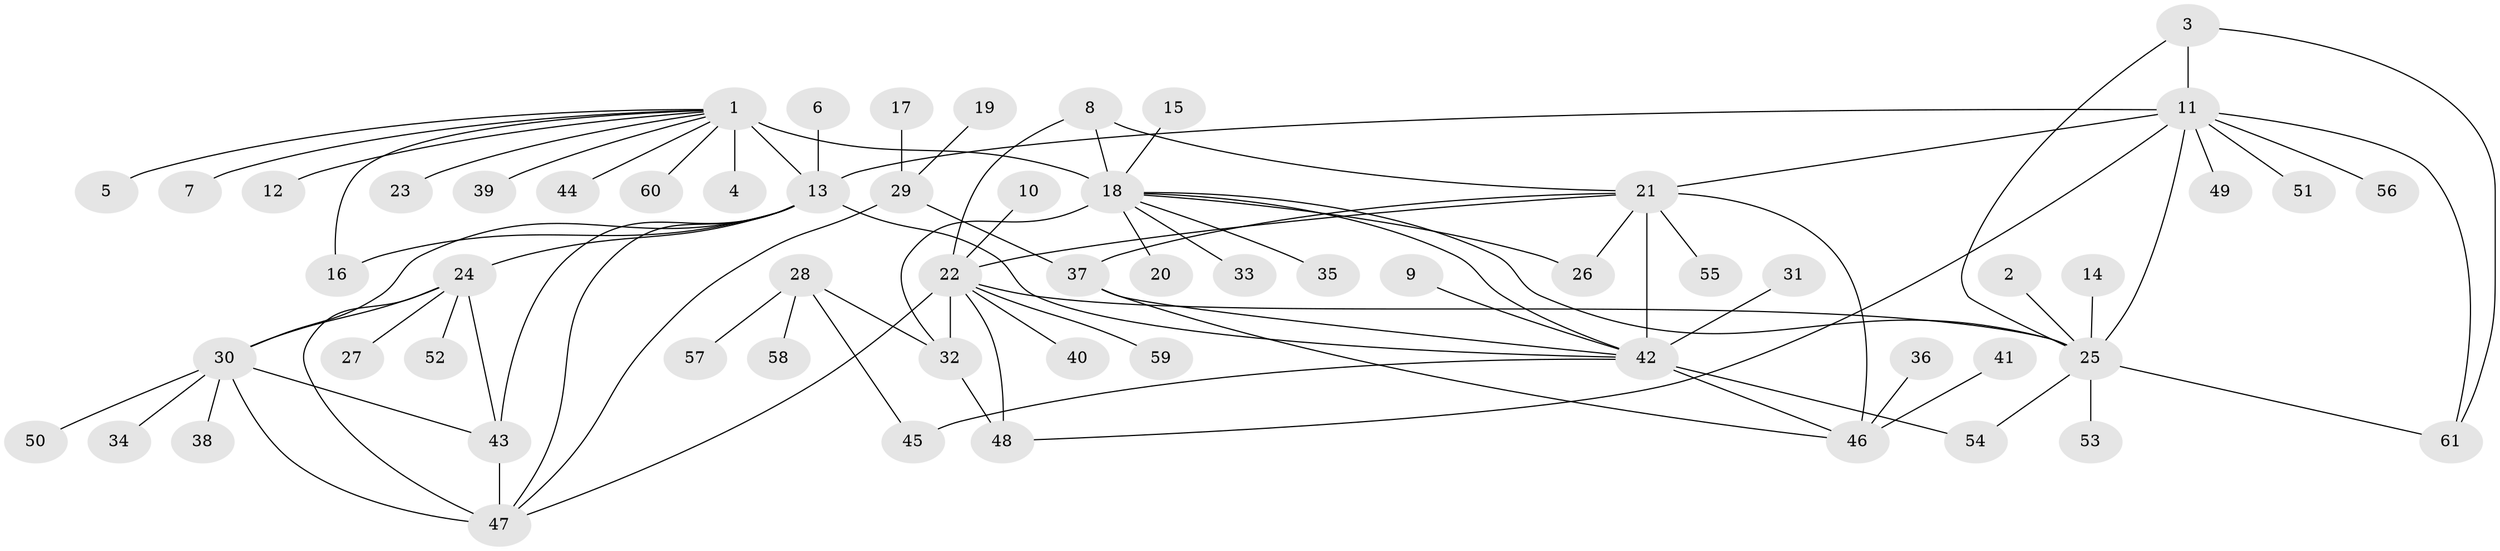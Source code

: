 // original degree distribution, {8: 0.025, 9: 0.06666666666666667, 5: 0.016666666666666666, 12: 0.016666666666666666, 7: 0.06666666666666667, 6: 0.05, 13: 0.008333333333333333, 11: 0.008333333333333333, 4: 0.016666666666666666, 1: 0.5416666666666666, 2: 0.15833333333333333, 3: 0.025}
// Generated by graph-tools (version 1.1) at 2025/50/03/09/25 03:50:34]
// undirected, 61 vertices, 87 edges
graph export_dot {
graph [start="1"]
  node [color=gray90,style=filled];
  1;
  2;
  3;
  4;
  5;
  6;
  7;
  8;
  9;
  10;
  11;
  12;
  13;
  14;
  15;
  16;
  17;
  18;
  19;
  20;
  21;
  22;
  23;
  24;
  25;
  26;
  27;
  28;
  29;
  30;
  31;
  32;
  33;
  34;
  35;
  36;
  37;
  38;
  39;
  40;
  41;
  42;
  43;
  44;
  45;
  46;
  47;
  48;
  49;
  50;
  51;
  52;
  53;
  54;
  55;
  56;
  57;
  58;
  59;
  60;
  61;
  1 -- 4 [weight=1.0];
  1 -- 5 [weight=1.0];
  1 -- 7 [weight=1.0];
  1 -- 12 [weight=1.0];
  1 -- 13 [weight=1.0];
  1 -- 16 [weight=1.0];
  1 -- 18 [weight=8.0];
  1 -- 23 [weight=1.0];
  1 -- 39 [weight=1.0];
  1 -- 44 [weight=1.0];
  1 -- 60 [weight=1.0];
  2 -- 25 [weight=1.0];
  3 -- 11 [weight=3.0];
  3 -- 25 [weight=1.0];
  3 -- 61 [weight=1.0];
  6 -- 13 [weight=1.0];
  8 -- 18 [weight=1.0];
  8 -- 21 [weight=1.0];
  8 -- 22 [weight=1.0];
  9 -- 42 [weight=1.0];
  10 -- 22 [weight=1.0];
  11 -- 13 [weight=1.0];
  11 -- 21 [weight=1.0];
  11 -- 25 [weight=3.0];
  11 -- 48 [weight=1.0];
  11 -- 49 [weight=1.0];
  11 -- 51 [weight=1.0];
  11 -- 56 [weight=1.0];
  11 -- 61 [weight=3.0];
  13 -- 16 [weight=1.0];
  13 -- 24 [weight=1.0];
  13 -- 30 [weight=1.0];
  13 -- 42 [weight=1.0];
  13 -- 43 [weight=2.0];
  13 -- 47 [weight=1.0];
  14 -- 25 [weight=1.0];
  15 -- 18 [weight=1.0];
  17 -- 29 [weight=1.0];
  18 -- 20 [weight=1.0];
  18 -- 25 [weight=1.0];
  18 -- 26 [weight=1.0];
  18 -- 32 [weight=1.0];
  18 -- 33 [weight=1.0];
  18 -- 35 [weight=1.0];
  18 -- 42 [weight=1.0];
  19 -- 29 [weight=1.0];
  21 -- 22 [weight=1.0];
  21 -- 26 [weight=1.0];
  21 -- 37 [weight=2.0];
  21 -- 42 [weight=4.0];
  21 -- 46 [weight=2.0];
  21 -- 55 [weight=1.0];
  22 -- 25 [weight=1.0];
  22 -- 32 [weight=6.0];
  22 -- 40 [weight=1.0];
  22 -- 47 [weight=1.0];
  22 -- 48 [weight=2.0];
  22 -- 59 [weight=1.0];
  24 -- 27 [weight=1.0];
  24 -- 30 [weight=1.0];
  24 -- 43 [weight=2.0];
  24 -- 47 [weight=1.0];
  24 -- 52 [weight=1.0];
  25 -- 53 [weight=1.0];
  25 -- 54 [weight=1.0];
  25 -- 61 [weight=1.0];
  28 -- 32 [weight=1.0];
  28 -- 45 [weight=1.0];
  28 -- 57 [weight=1.0];
  28 -- 58 [weight=1.0];
  29 -- 37 [weight=1.0];
  29 -- 47 [weight=1.0];
  30 -- 34 [weight=1.0];
  30 -- 38 [weight=1.0];
  30 -- 43 [weight=2.0];
  30 -- 47 [weight=1.0];
  30 -- 50 [weight=1.0];
  31 -- 42 [weight=1.0];
  32 -- 48 [weight=3.0];
  36 -- 46 [weight=1.0];
  37 -- 42 [weight=2.0];
  37 -- 46 [weight=1.0];
  41 -- 46 [weight=1.0];
  42 -- 45 [weight=1.0];
  42 -- 46 [weight=2.0];
  42 -- 54 [weight=1.0];
  43 -- 47 [weight=2.0];
}
